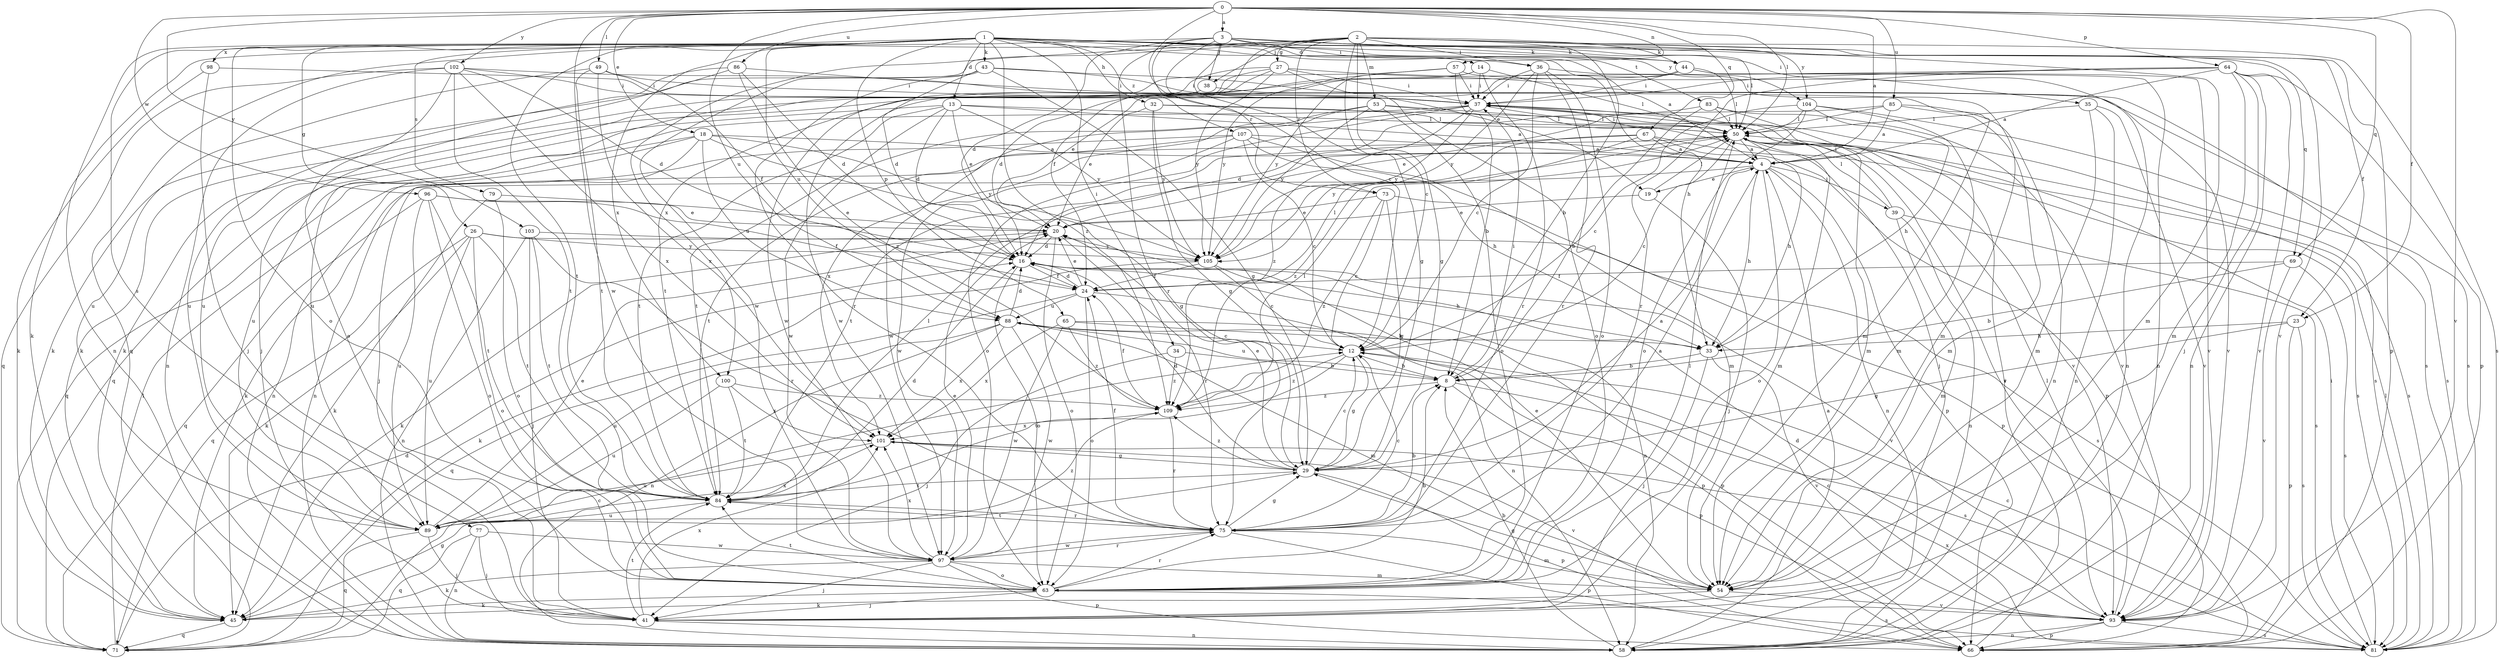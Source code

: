 strict digraph  {
0;
1;
2;
3;
4;
8;
12;
13;
14;
16;
18;
19;
20;
23;
24;
26;
27;
29;
32;
33;
34;
35;
36;
37;
38;
39;
41;
43;
44;
45;
49;
50;
53;
54;
57;
58;
63;
64;
65;
66;
67;
69;
71;
73;
75;
77;
79;
81;
83;
84;
85;
86;
88;
89;
93;
96;
97;
98;
100;
101;
102;
103;
104;
105;
107;
109;
0 -> 3  [label=a];
0 -> 4  [label=a];
0 -> 12  [label=c];
0 -> 18  [label=e];
0 -> 23  [label=f];
0 -> 49  [label=l];
0 -> 50  [label=l];
0 -> 57  [label=n];
0 -> 64  [label=p];
0 -> 67  [label=q];
0 -> 69  [label=q];
0 -> 85  [label=u];
0 -> 86  [label=u];
0 -> 88  [label=u];
0 -> 93  [label=v];
0 -> 96  [label=w];
0 -> 97  [label=w];
0 -> 102  [label=y];
0 -> 103  [label=y];
1 -> 4  [label=a];
1 -> 13  [label=d];
1 -> 26  [label=g];
1 -> 32  [label=h];
1 -> 33  [label=h];
1 -> 34  [label=i];
1 -> 35  [label=i];
1 -> 43  [label=k];
1 -> 44  [label=k];
1 -> 58  [label=n];
1 -> 63  [label=o];
1 -> 65  [label=p];
1 -> 69  [label=q];
1 -> 77  [label=s];
1 -> 79  [label=s];
1 -> 83  [label=t];
1 -> 84  [label=t];
1 -> 88  [label=u];
1 -> 98  [label=x];
1 -> 100  [label=x];
1 -> 104  [label=y];
1 -> 107  [label=z];
1 -> 109  [label=z];
2 -> 8  [label=b];
2 -> 12  [label=c];
2 -> 23  [label=f];
2 -> 24  [label=f];
2 -> 27  [label=g];
2 -> 29  [label=g];
2 -> 36  [label=i];
2 -> 38  [label=j];
2 -> 44  [label=k];
2 -> 53  [label=m];
2 -> 54  [label=m];
2 -> 66  [label=p];
2 -> 71  [label=q];
2 -> 73  [label=r];
2 -> 81  [label=s];
2 -> 97  [label=w];
2 -> 100  [label=x];
3 -> 14  [label=d];
3 -> 16  [label=d];
3 -> 19  [label=e];
3 -> 29  [label=g];
3 -> 36  [label=i];
3 -> 38  [label=j];
3 -> 44  [label=k];
3 -> 45  [label=k];
3 -> 50  [label=l];
3 -> 73  [label=r];
3 -> 75  [label=r];
3 -> 93  [label=v];
3 -> 104  [label=y];
4 -> 19  [label=e];
4 -> 33  [label=h];
4 -> 39  [label=j];
4 -> 45  [label=k];
4 -> 58  [label=n];
4 -> 63  [label=o];
4 -> 66  [label=p];
8 -> 37  [label=i];
8 -> 66  [label=p];
8 -> 81  [label=s];
8 -> 88  [label=u];
8 -> 109  [label=z];
12 -> 8  [label=b];
12 -> 29  [label=g];
12 -> 84  [label=t];
12 -> 109  [label=z];
13 -> 4  [label=a];
13 -> 16  [label=d];
13 -> 20  [label=e];
13 -> 50  [label=l];
13 -> 71  [label=q];
13 -> 84  [label=t];
13 -> 97  [label=w];
13 -> 105  [label=y];
14 -> 37  [label=i];
14 -> 50  [label=l];
14 -> 75  [label=r];
14 -> 84  [label=t];
14 -> 105  [label=y];
16 -> 24  [label=f];
16 -> 58  [label=n];
16 -> 63  [label=o];
16 -> 93  [label=v];
18 -> 4  [label=a];
18 -> 29  [label=g];
18 -> 41  [label=j];
18 -> 58  [label=n];
18 -> 71  [label=q];
18 -> 88  [label=u];
18 -> 105  [label=y];
19 -> 20  [label=e];
19 -> 41  [label=j];
19 -> 50  [label=l];
20 -> 16  [label=d];
20 -> 45  [label=k];
20 -> 63  [label=o];
20 -> 75  [label=r];
23 -> 29  [label=g];
23 -> 33  [label=h];
23 -> 66  [label=p];
23 -> 81  [label=s];
24 -> 16  [label=d];
24 -> 20  [label=e];
24 -> 50  [label=l];
24 -> 58  [label=n];
24 -> 63  [label=o];
24 -> 71  [label=q];
24 -> 88  [label=u];
26 -> 45  [label=k];
26 -> 63  [label=o];
26 -> 71  [label=q];
26 -> 81  [label=s];
26 -> 84  [label=t];
26 -> 89  [label=u];
26 -> 105  [label=y];
27 -> 16  [label=d];
27 -> 37  [label=i];
27 -> 63  [label=o];
27 -> 89  [label=u];
27 -> 93  [label=v];
27 -> 97  [label=w];
27 -> 105  [label=y];
29 -> 4  [label=a];
29 -> 12  [label=c];
29 -> 16  [label=d];
29 -> 20  [label=e];
29 -> 66  [label=p];
29 -> 84  [label=t];
29 -> 109  [label=z];
32 -> 20  [label=e];
32 -> 29  [label=g];
32 -> 50  [label=l];
32 -> 93  [label=v];
32 -> 105  [label=y];
33 -> 8  [label=b];
33 -> 41  [label=j];
33 -> 93  [label=v];
34 -> 8  [label=b];
34 -> 41  [label=j];
34 -> 109  [label=z];
35 -> 50  [label=l];
35 -> 54  [label=m];
35 -> 58  [label=n];
35 -> 93  [label=v];
36 -> 12  [label=c];
36 -> 37  [label=i];
36 -> 54  [label=m];
36 -> 63  [label=o];
36 -> 75  [label=r];
36 -> 105  [label=y];
37 -> 50  [label=l];
37 -> 63  [label=o];
37 -> 81  [label=s];
37 -> 89  [label=u];
37 -> 101  [label=x];
37 -> 105  [label=y];
37 -> 109  [label=z];
38 -> 81  [label=s];
38 -> 89  [label=u];
39 -> 37  [label=i];
39 -> 50  [label=l];
39 -> 54  [label=m];
39 -> 58  [label=n];
39 -> 81  [label=s];
41 -> 58  [label=n];
41 -> 84  [label=t];
41 -> 101  [label=x];
43 -> 16  [label=d];
43 -> 29  [label=g];
43 -> 37  [label=i];
43 -> 45  [label=k];
43 -> 75  [label=r];
43 -> 81  [label=s];
44 -> 20  [label=e];
44 -> 37  [label=i];
44 -> 50  [label=l];
44 -> 58  [label=n];
44 -> 93  [label=v];
44 -> 97  [label=w];
45 -> 29  [label=g];
45 -> 71  [label=q];
49 -> 24  [label=f];
49 -> 37  [label=i];
49 -> 84  [label=t];
49 -> 89  [label=u];
49 -> 101  [label=x];
50 -> 4  [label=a];
50 -> 12  [label=c];
50 -> 33  [label=h];
50 -> 37  [label=i];
50 -> 54  [label=m];
50 -> 81  [label=s];
50 -> 93  [label=v];
53 -> 41  [label=j];
53 -> 50  [label=l];
53 -> 63  [label=o];
53 -> 84  [label=t];
53 -> 97  [label=w];
53 -> 105  [label=y];
54 -> 20  [label=e];
54 -> 29  [label=g];
54 -> 45  [label=k];
54 -> 93  [label=v];
57 -> 8  [label=b];
57 -> 37  [label=i];
57 -> 45  [label=k];
57 -> 58  [label=n];
57 -> 105  [label=y];
58 -> 4  [label=a];
58 -> 8  [label=b];
63 -> 8  [label=b];
63 -> 41  [label=j];
63 -> 45  [label=k];
63 -> 50  [label=l];
63 -> 75  [label=r];
63 -> 81  [label=s];
63 -> 84  [label=t];
64 -> 4  [label=a];
64 -> 37  [label=i];
64 -> 41  [label=j];
64 -> 45  [label=k];
64 -> 54  [label=m];
64 -> 58  [label=n];
64 -> 66  [label=p];
64 -> 75  [label=r];
64 -> 93  [label=v];
65 -> 33  [label=h];
65 -> 66  [label=p];
65 -> 97  [label=w];
65 -> 101  [label=x];
65 -> 109  [label=z];
66 -> 37  [label=i];
67 -> 4  [label=a];
67 -> 66  [label=p];
67 -> 81  [label=s];
67 -> 84  [label=t];
67 -> 105  [label=y];
67 -> 109  [label=z];
69 -> 8  [label=b];
69 -> 24  [label=f];
69 -> 81  [label=s];
69 -> 93  [label=v];
71 -> 12  [label=c];
71 -> 16  [label=d];
71 -> 50  [label=l];
73 -> 12  [label=c];
73 -> 20  [label=e];
73 -> 29  [label=g];
73 -> 66  [label=p];
73 -> 109  [label=z];
75 -> 4  [label=a];
75 -> 8  [label=b];
75 -> 12  [label=c];
75 -> 24  [label=f];
75 -> 29  [label=g];
75 -> 54  [label=m];
75 -> 66  [label=p];
75 -> 84  [label=t];
75 -> 97  [label=w];
77 -> 41  [label=j];
77 -> 58  [label=n];
77 -> 71  [label=q];
77 -> 97  [label=w];
79 -> 20  [label=e];
79 -> 45  [label=k];
79 -> 63  [label=o];
81 -> 12  [label=c];
81 -> 37  [label=i];
81 -> 50  [label=l];
81 -> 101  [label=x];
83 -> 8  [label=b];
83 -> 16  [label=d];
83 -> 50  [label=l];
83 -> 54  [label=m];
83 -> 93  [label=v];
84 -> 16  [label=d];
84 -> 50  [label=l];
84 -> 75  [label=r];
84 -> 89  [label=u];
85 -> 4  [label=a];
85 -> 20  [label=e];
85 -> 50  [label=l];
85 -> 54  [label=m];
85 -> 58  [label=n];
86 -> 16  [label=d];
86 -> 37  [label=i];
86 -> 41  [label=j];
86 -> 89  [label=u];
86 -> 109  [label=z];
88 -> 12  [label=c];
88 -> 16  [label=d];
88 -> 54  [label=m];
88 -> 58  [label=n];
88 -> 66  [label=p];
88 -> 89  [label=u];
88 -> 97  [label=w];
88 -> 101  [label=x];
89 -> 20  [label=e];
89 -> 41  [label=j];
89 -> 71  [label=q];
89 -> 101  [label=x];
89 -> 109  [label=z];
93 -> 12  [label=c];
93 -> 16  [label=d];
93 -> 50  [label=l];
93 -> 58  [label=n];
93 -> 66  [label=p];
93 -> 81  [label=s];
96 -> 20  [label=e];
96 -> 24  [label=f];
96 -> 63  [label=o];
96 -> 71  [label=q];
96 -> 84  [label=t];
96 -> 89  [label=u];
97 -> 20  [label=e];
97 -> 41  [label=j];
97 -> 45  [label=k];
97 -> 54  [label=m];
97 -> 63  [label=o];
97 -> 66  [label=p];
97 -> 75  [label=r];
97 -> 101  [label=x];
98 -> 37  [label=i];
98 -> 41  [label=j];
98 -> 45  [label=k];
100 -> 84  [label=t];
100 -> 89  [label=u];
100 -> 101  [label=x];
100 -> 109  [label=z];
101 -> 29  [label=g];
101 -> 89  [label=u];
101 -> 93  [label=v];
102 -> 16  [label=d];
102 -> 37  [label=i];
102 -> 54  [label=m];
102 -> 58  [label=n];
102 -> 63  [label=o];
102 -> 71  [label=q];
102 -> 84  [label=t];
102 -> 101  [label=x];
103 -> 41  [label=j];
103 -> 58  [label=n];
103 -> 75  [label=r];
103 -> 84  [label=t];
103 -> 105  [label=y];
104 -> 12  [label=c];
104 -> 33  [label=h];
104 -> 50  [label=l];
104 -> 54  [label=m];
104 -> 63  [label=o];
104 -> 81  [label=s];
105 -> 12  [label=c];
105 -> 24  [label=f];
105 -> 33  [label=h];
105 -> 45  [label=k];
107 -> 4  [label=a];
107 -> 12  [label=c];
107 -> 33  [label=h];
107 -> 54  [label=m];
107 -> 58  [label=n];
107 -> 84  [label=t];
107 -> 97  [label=w];
109 -> 24  [label=f];
109 -> 50  [label=l];
109 -> 75  [label=r];
109 -> 101  [label=x];
}
